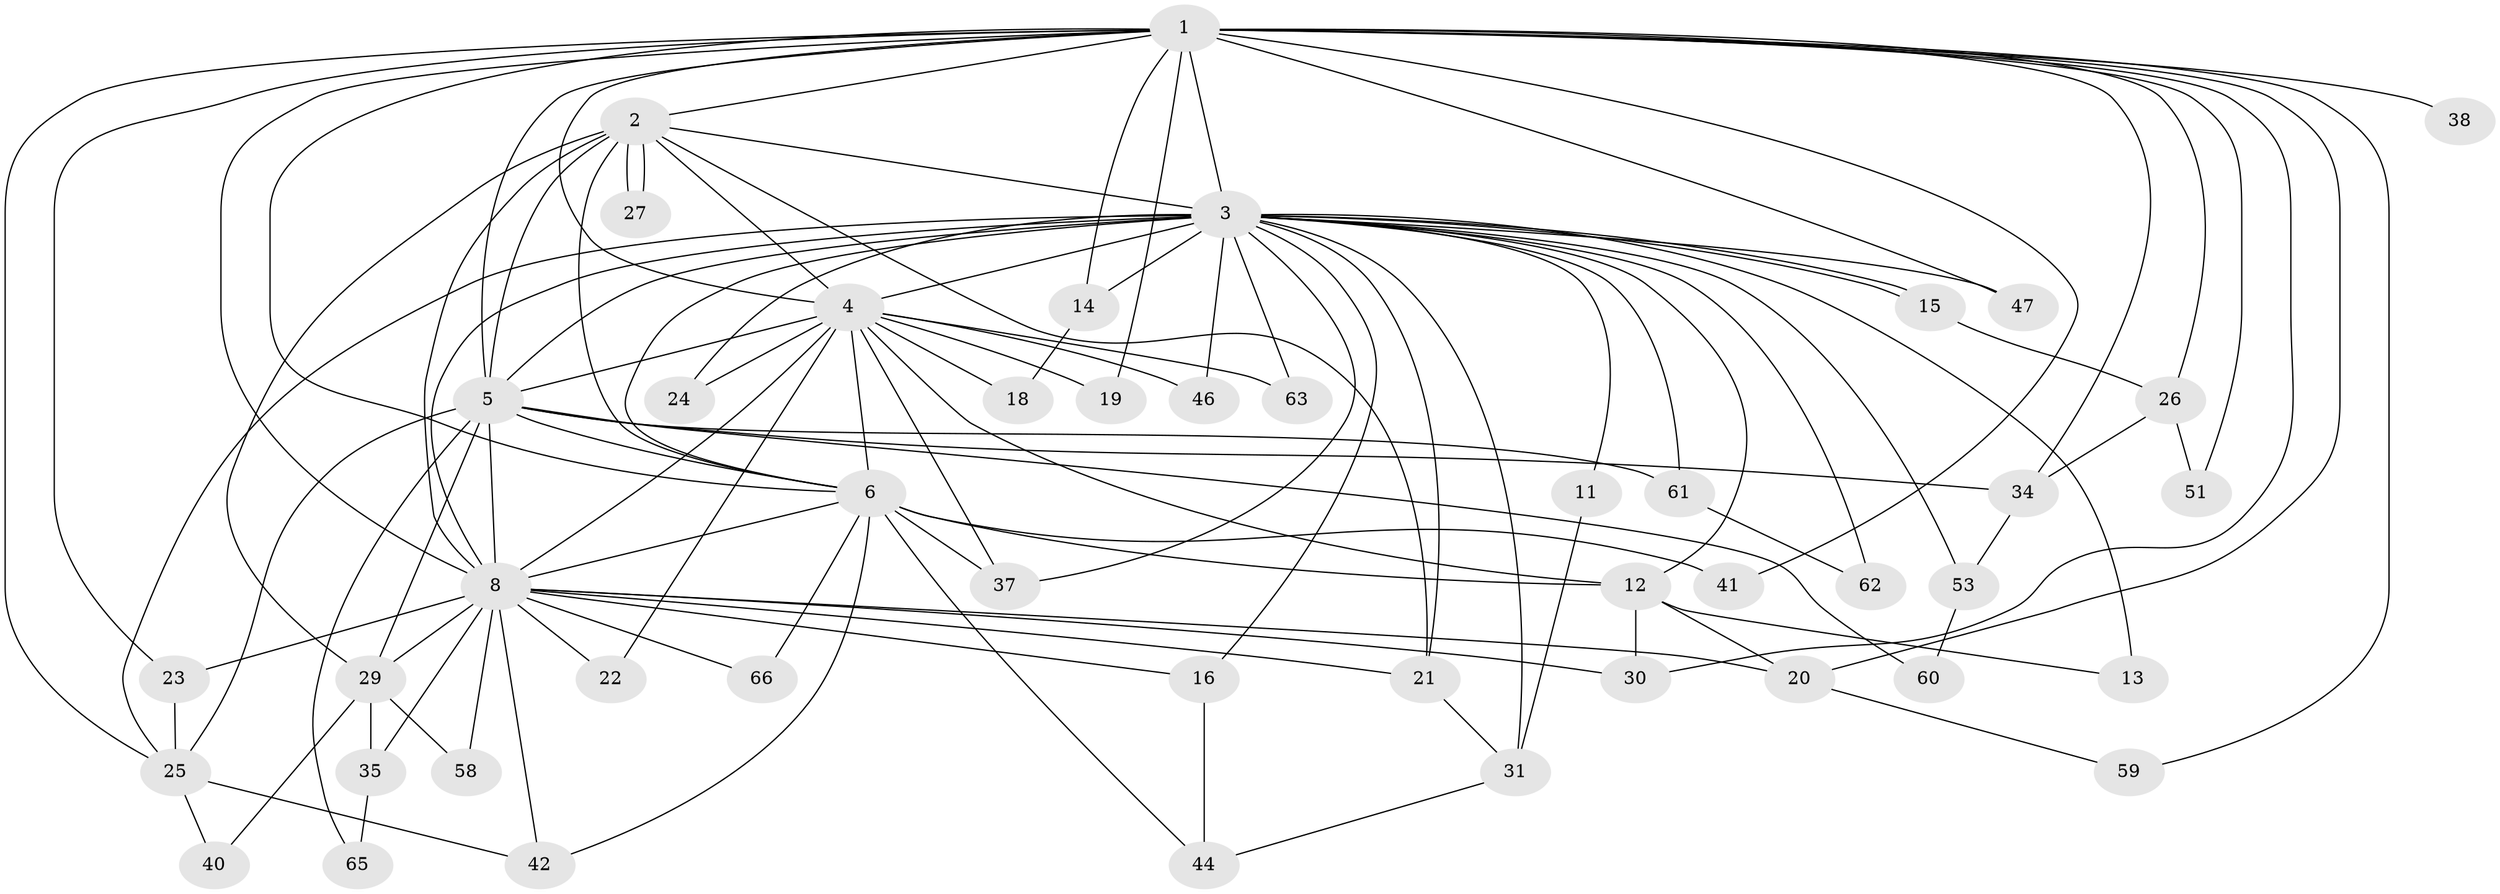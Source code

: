 // Generated by graph-tools (version 1.1) at 2025/23/03/03/25 07:23:46]
// undirected, 46 vertices, 109 edges
graph export_dot {
graph [start="1"]
  node [color=gray90,style=filled];
  1 [super="+36"];
  2 [super="+55"];
  3 [super="+7"];
  4 [super="+28"];
  5 [super="+10"];
  6 [super="+32"];
  8 [super="+9"];
  11 [super="+64"];
  12;
  13 [super="+17"];
  14;
  15;
  16 [super="+54"];
  18;
  19;
  20 [super="+39"];
  21 [super="+49"];
  22 [super="+43"];
  23 [super="+56"];
  24;
  25 [super="+45"];
  26;
  27;
  29 [super="+57"];
  30 [super="+33"];
  31 [super="+67"];
  34 [super="+52"];
  35;
  37 [super="+50"];
  38;
  40;
  41;
  42 [super="+48"];
  44;
  46;
  47;
  51;
  53;
  58;
  59;
  60;
  61;
  62;
  63;
  65;
  66;
  1 -- 2;
  1 -- 3 [weight=2];
  1 -- 4;
  1 -- 5 [weight=2];
  1 -- 6;
  1 -- 8 [weight=3];
  1 -- 14;
  1 -- 19;
  1 -- 23;
  1 -- 25;
  1 -- 26;
  1 -- 30;
  1 -- 38 [weight=2];
  1 -- 47;
  1 -- 51;
  1 -- 59;
  1 -- 41;
  1 -- 34;
  1 -- 20;
  2 -- 3 [weight=2];
  2 -- 4;
  2 -- 5 [weight=2];
  2 -- 6;
  2 -- 8 [weight=2];
  2 -- 27;
  2 -- 27;
  2 -- 29;
  2 -- 21;
  3 -- 4 [weight=2];
  3 -- 5 [weight=4];
  3 -- 6 [weight=2];
  3 -- 8 [weight=4];
  3 -- 12;
  3 -- 14;
  3 -- 15;
  3 -- 15;
  3 -- 37;
  3 -- 63;
  3 -- 11;
  3 -- 13 [weight=2];
  3 -- 16;
  3 -- 21;
  3 -- 24;
  3 -- 31 [weight=2];
  3 -- 46;
  3 -- 47;
  3 -- 53;
  3 -- 61;
  3 -- 62;
  3 -- 25;
  4 -- 5 [weight=2];
  4 -- 6;
  4 -- 8 [weight=2];
  4 -- 12;
  4 -- 18;
  4 -- 19;
  4 -- 22;
  4 -- 24;
  4 -- 37;
  4 -- 46;
  4 -- 63;
  5 -- 6 [weight=2];
  5 -- 8 [weight=4];
  5 -- 25;
  5 -- 65;
  5 -- 34;
  5 -- 60;
  5 -- 61;
  5 -- 29;
  6 -- 8 [weight=2];
  6 -- 37;
  6 -- 41;
  6 -- 42;
  6 -- 66;
  6 -- 12;
  6 -- 44;
  8 -- 21;
  8 -- 66;
  8 -- 16;
  8 -- 20;
  8 -- 22 [weight=2];
  8 -- 23;
  8 -- 29;
  8 -- 30;
  8 -- 35;
  8 -- 58;
  8 -- 42;
  11 -- 31;
  12 -- 13;
  12 -- 20;
  12 -- 30;
  14 -- 18;
  15 -- 26;
  16 -- 44;
  20 -- 59;
  21 -- 31;
  23 -- 25;
  25 -- 40;
  25 -- 42;
  26 -- 34;
  26 -- 51;
  29 -- 35;
  29 -- 40;
  29 -- 58;
  31 -- 44;
  34 -- 53;
  35 -- 65;
  53 -- 60;
  61 -- 62;
}
